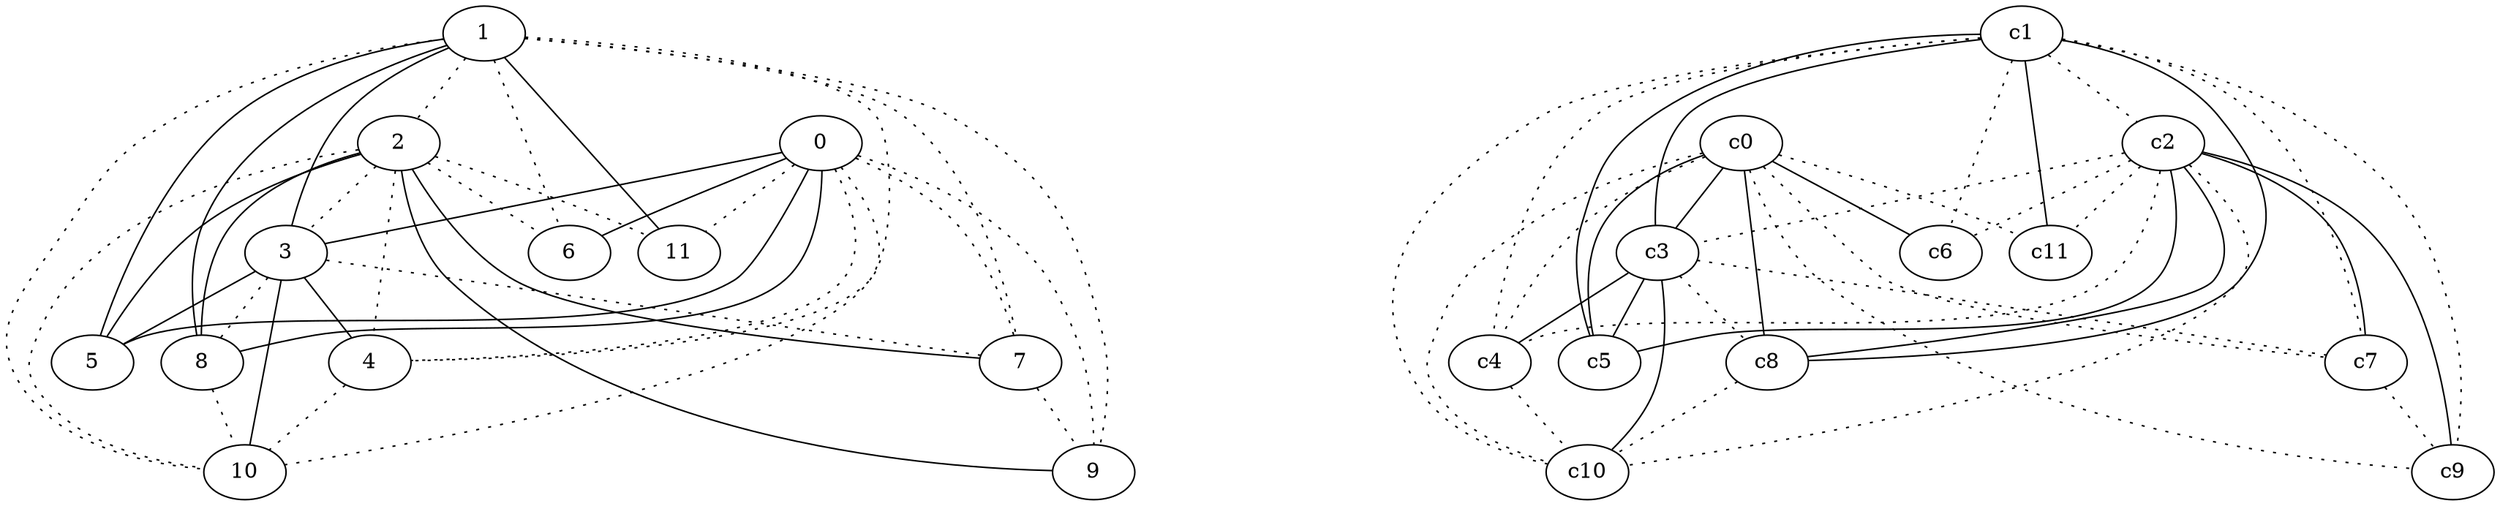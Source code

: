 graph {
a0[label=0];
a1[label=1];
a2[label=2];
a3[label=3];
a4[label=4];
a5[label=5];
a6[label=6];
a7[label=7];
a8[label=8];
a9[label=9];
a10[label=10];
a11[label=11];
a0 -- a3;
a0 -- a4 [style=dotted];
a0 -- a5;
a0 -- a6;
a0 -- a7 [style=dotted];
a0 -- a8;
a0 -- a9 [style=dotted];
a0 -- a10 [style=dotted];
a0 -- a11 [style=dotted];
a1 -- a2 [style=dotted];
a1 -- a3;
a1 -- a4 [style=dotted];
a1 -- a5;
a1 -- a6 [style=dotted];
a1 -- a7 [style=dotted];
a1 -- a8;
a1 -- a9 [style=dotted];
a1 -- a10 [style=dotted];
a1 -- a11;
a2 -- a3 [style=dotted];
a2 -- a4 [style=dotted];
a2 -- a5;
a2 -- a6 [style=dotted];
a2 -- a7;
a2 -- a8;
a2 -- a9;
a2 -- a10 [style=dotted];
a2 -- a11 [style=dotted];
a3 -- a4;
a3 -- a5;
a3 -- a7 [style=dotted];
a3 -- a8 [style=dotted];
a3 -- a10;
a4 -- a10 [style=dotted];
a7 -- a9 [style=dotted];
a8 -- a10 [style=dotted];
c0 -- c3;
c0 -- c4 [style=dotted];
c0 -- c5;
c0 -- c6;
c0 -- c7 [style=dotted];
c0 -- c8;
c0 -- c9 [style=dotted];
c0 -- c10 [style=dotted];
c0 -- c11 [style=dotted];
c1 -- c2 [style=dotted];
c1 -- c3;
c1 -- c4 [style=dotted];
c1 -- c5;
c1 -- c6 [style=dotted];
c1 -- c7 [style=dotted];
c1 -- c8;
c1 -- c9 [style=dotted];
c1 -- c10 [style=dotted];
c1 -- c11;
c2 -- c3 [style=dotted];
c2 -- c4 [style=dotted];
c2 -- c5;
c2 -- c6 [style=dotted];
c2 -- c7;
c2 -- c8;
c2 -- c9;
c2 -- c10 [style=dotted];
c2 -- c11 [style=dotted];
c3 -- c4;
c3 -- c5;
c3 -- c7 [style=dotted];
c3 -- c8 [style=dotted];
c3 -- c10;
c4 -- c10 [style=dotted];
c7 -- c9 [style=dotted];
c8 -- c10 [style=dotted];
}
